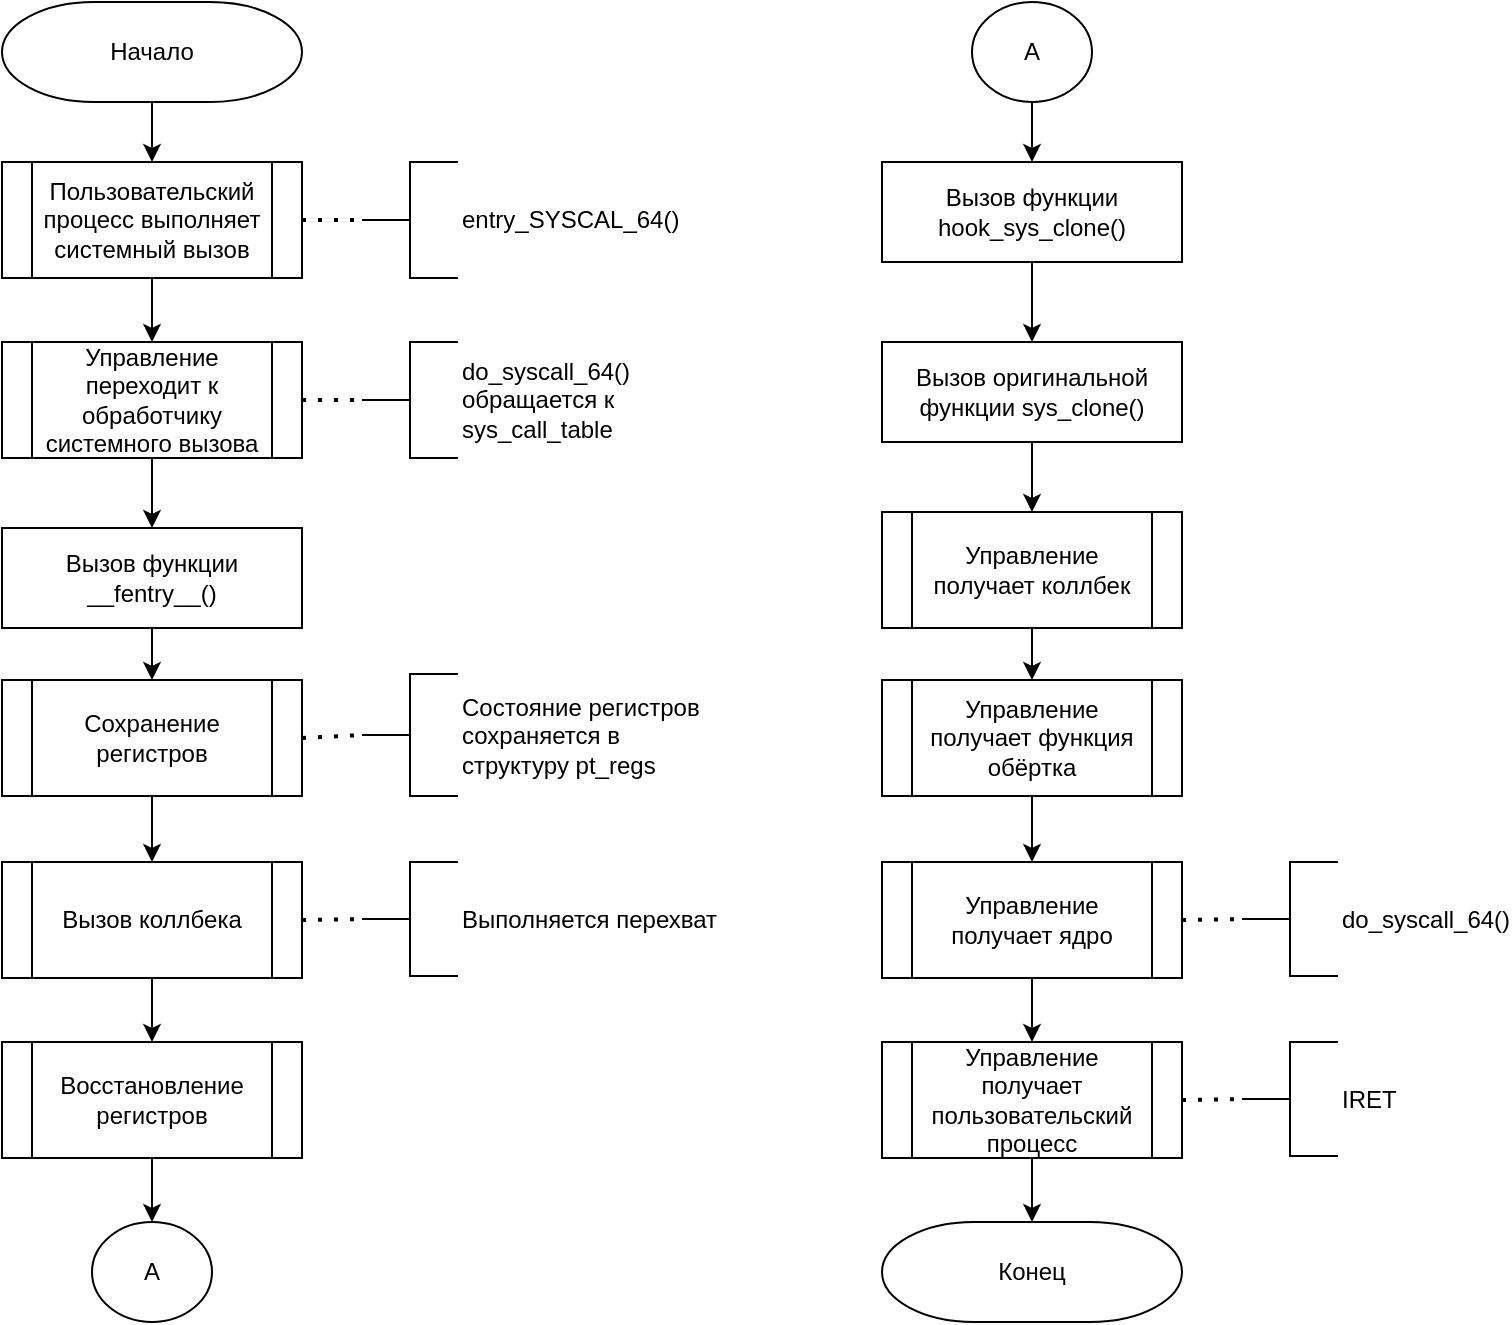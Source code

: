 <mxfile version="13.9.9" type="device"><diagram id="XN_bnA_cdbdg3OwsIDdU" name="Page-1"><mxGraphModel dx="782" dy="497" grid="1" gridSize="10" guides="1" tooltips="1" connect="1" arrows="1" fold="1" page="1" pageScale="1" pageWidth="850" pageHeight="1100" math="0" shadow="0"><root><mxCell id="0"/><mxCell id="1" parent="0"/><mxCell id="Hvl8VktLfkNslC70__kW-2" value="Начало" style="strokeWidth=1;html=1;shape=mxgraph.flowchart.terminator;whiteSpace=wrap;" parent="1" vertex="1"><mxGeometry x="120" y="80" width="150" height="50" as="geometry"/></mxCell><mxCell id="Hvl8VktLfkNslC70__kW-5" value="Вызов функции __fentry__()" style="rounded=0;whiteSpace=wrap;html=1;" parent="1" vertex="1"><mxGeometry x="120" y="343" width="150" height="50" as="geometry"/></mxCell><mxCell id="Hvl8VktLfkNslC70__kW-8" value="&lt;div&gt;Вызов функции hook_sys_clone()&lt;br&gt;&lt;/div&gt;" style="rounded=0;whiteSpace=wrap;html=1;" parent="1" vertex="1"><mxGeometry x="560" y="160" width="150" height="50" as="geometry"/></mxCell><mxCell id="Hvl8VktLfkNslC70__kW-9" value="Вызов оригинальной функции sys_clone()" style="rounded=0;whiteSpace=wrap;html=1;" parent="1" vertex="1"><mxGeometry x="560" y="250" width="150" height="50" as="geometry"/></mxCell><mxCell id="Hvl8VktLfkNslC70__kW-14" value="Конец" style="strokeWidth=1;html=1;shape=mxgraph.flowchart.terminator;whiteSpace=wrap;" parent="1" vertex="1"><mxGeometry x="560" y="690" width="150" height="50" as="geometry"/></mxCell><mxCell id="Hvl8VktLfkNslC70__kW-15" value="" style="endArrow=classic;html=1;rounded=0;exitX=0.5;exitY=1;exitDx=0;exitDy=0;exitPerimeter=0;entryX=0.5;entryY=0;entryDx=0;entryDy=0;" parent="1" source="Hvl8VktLfkNslC70__kW-2" edge="1"><mxGeometry width="50" height="50" relative="1" as="geometry"><mxPoint x="400" y="320" as="sourcePoint"/><mxPoint x="195" y="160" as="targetPoint"/></mxGeometry></mxCell><mxCell id="Hvl8VktLfkNslC70__kW-16" value="" style="endArrow=classic;html=1;rounded=0;exitX=0.5;exitY=1;exitDx=0;exitDy=0;" parent="1" source="Hvl8VktLfkNslC70__kW-58" edge="1"><mxGeometry width="50" height="50" relative="1" as="geometry"><mxPoint x="185" y="243" as="sourcePoint"/><mxPoint x="195" y="250" as="targetPoint"/></mxGeometry></mxCell><mxCell id="Hvl8VktLfkNslC70__kW-25" value="" style="endArrow=classic;html=1;rounded=0;exitX=0.5;exitY=1;exitDx=0;exitDy=0;entryX=0.5;entryY=0;entryDx=0;entryDy=0;" parent="1" source="Hvl8VktLfkNslC70__kW-8" target="Hvl8VktLfkNslC70__kW-9" edge="1"><mxGeometry width="50" height="50" relative="1" as="geometry"><mxPoint x="625" y="233" as="sourcePoint"/><mxPoint x="520" y="453" as="targetPoint"/></mxGeometry></mxCell><mxCell id="Hvl8VktLfkNslC70__kW-33" value="А" style="strokeWidth=1;html=1;shape=mxgraph.flowchart.start_2;whiteSpace=wrap;" parent="1" vertex="1"><mxGeometry x="165" y="690" width="60" height="50" as="geometry"/></mxCell><mxCell id="Hvl8VktLfkNslC70__kW-34" value="А" style="strokeWidth=1;html=1;shape=mxgraph.flowchart.start_2;whiteSpace=wrap;" parent="1" vertex="1"><mxGeometry x="605" y="80" width="60" height="50" as="geometry"/></mxCell><mxCell id="Hvl8VktLfkNslC70__kW-35" value="" style="endArrow=classic;html=1;rounded=0;exitX=0.5;exitY=1;exitDx=0;exitDy=0;exitPerimeter=0;entryX=0.5;entryY=0;entryDx=0;entryDy=0;" parent="1" source="Hvl8VktLfkNslC70__kW-34" target="Hvl8VktLfkNslC70__kW-8" edge="1"><mxGeometry width="50" height="50" relative="1" as="geometry"><mxPoint x="480" y="430" as="sourcePoint"/><mxPoint x="530" y="380" as="targetPoint"/></mxGeometry></mxCell><mxCell id="Hvl8VktLfkNslC70__kW-36" value="" style="endArrow=classic;html=1;rounded=0;exitX=0.5;exitY=1;exitDx=0;exitDy=0;entryX=0.5;entryY=0;entryDx=0;entryDy=0;entryPerimeter=0;" parent="1" source="Hvl8VktLfkNslC70__kW-61" target="Hvl8VktLfkNslC70__kW-33" edge="1"><mxGeometry width="50" height="50" relative="1" as="geometry"><mxPoint x="185" y="643" as="sourcePoint"/><mxPoint x="440" y="423" as="targetPoint"/></mxGeometry></mxCell><mxCell id="Hvl8VktLfkNslC70__kW-37" value="" style="endArrow=none;dashed=1;html=1;dashPattern=1 3;strokeWidth=2;rounded=0;exitX=1;exitY=0.5;exitDx=0;exitDy=0;entryX=0;entryY=0.5;entryDx=0;entryDy=0;entryPerimeter=0;" parent="1" source="Hvl8VktLfkNslC70__kW-58" target="Hvl8VktLfkNslC70__kW-40" edge="1"><mxGeometry width="50" height="50" relative="1" as="geometry"><mxPoint x="260" y="218" as="sourcePoint"/><mxPoint x="290" y="218" as="targetPoint"/></mxGeometry></mxCell><mxCell id="Hvl8VktLfkNslC70__kW-40" value="entry_SYSCAL_64()" style="strokeWidth=1;html=1;shape=mxgraph.flowchart.annotation_2;align=left;labelPosition=right;pointerEvents=1;" parent="1" vertex="1"><mxGeometry x="300" y="160" width="48" height="58" as="geometry"/></mxCell><mxCell id="Hvl8VktLfkNslC70__kW-43" value="" style="endArrow=none;dashed=1;html=1;dashPattern=1 3;strokeWidth=2;rounded=0;exitX=1;exitY=0.5;exitDx=0;exitDy=0;entryX=0;entryY=0.5;entryDx=0;entryDy=0;entryPerimeter=0;" parent="1" source="Hvl8VktLfkNslC70__kW-57" target="Hvl8VktLfkNslC70__kW-44" edge="1"><mxGeometry width="50" height="50" relative="1" as="geometry"><mxPoint x="260" y="300" as="sourcePoint"/><mxPoint x="290" y="300" as="targetPoint"/></mxGeometry></mxCell><mxCell id="Hvl8VktLfkNslC70__kW-44" value="do_syscall_64() &lt;br&gt;обращается к &lt;br&gt;sys_call_table" style="strokeWidth=1;html=1;shape=mxgraph.flowchart.annotation_2;align=left;labelPosition=right;pointerEvents=1;" parent="1" vertex="1"><mxGeometry x="300" y="250" width="48" height="58" as="geometry"/></mxCell><mxCell id="Hvl8VktLfkNslC70__kW-47" value="" style="endArrow=none;dashed=1;html=1;dashPattern=1 3;strokeWidth=2;rounded=0;exitX=1;exitY=0.5;exitDx=0;exitDy=0;entryX=0;entryY=0.5;entryDx=0;entryDy=0;entryPerimeter=0;" parent="1" source="Hvl8VktLfkNslC70__kW-60" target="Hvl8VktLfkNslC70__kW-48" edge="1"><mxGeometry width="50" height="50" relative="1" as="geometry"><mxPoint x="260" y="458" as="sourcePoint"/><mxPoint x="290" y="458" as="targetPoint"/></mxGeometry></mxCell><mxCell id="Hvl8VktLfkNslC70__kW-48" value="Состояние регистров&lt;br&gt;сохраняется в &lt;br&gt;структуру pt_regs" style="strokeWidth=1;html=1;shape=mxgraph.flowchart.annotation_2;align=left;labelPosition=right;pointerEvents=1;" parent="1" vertex="1"><mxGeometry x="300" y="416" width="48" height="61" as="geometry"/></mxCell><mxCell id="Hvl8VktLfkNslC70__kW-50" value="" style="endArrow=none;dashed=1;html=1;dashPattern=1 3;strokeWidth=2;rounded=0;exitX=1;exitY=0.5;exitDx=0;exitDy=0;entryX=0;entryY=0.5;entryDx=0;entryDy=0;entryPerimeter=0;" parent="1" source="Hvl8VktLfkNslC70__kW-59" target="Hvl8VktLfkNslC70__kW-51" edge="1"><mxGeometry width="50" height="50" relative="1" as="geometry"><mxPoint x="260" y="540" as="sourcePoint"/><mxPoint x="290" y="540" as="targetPoint"/></mxGeometry></mxCell><mxCell id="Hvl8VktLfkNslC70__kW-51" value="Выполняется перехват" style="strokeWidth=1;html=1;shape=mxgraph.flowchart.annotation_2;align=left;labelPosition=right;pointerEvents=1;" parent="1" vertex="1"><mxGeometry x="300" y="510" width="48" height="57" as="geometry"/></mxCell><mxCell id="Hvl8VktLfkNslC70__kW-52" value="" style="endArrow=none;dashed=1;html=1;dashPattern=1 3;strokeWidth=2;rounded=0;exitX=1;exitY=0.5;exitDx=0;exitDy=0;entryX=0;entryY=0.5;entryDx=0;entryDy=0;entryPerimeter=0;" parent="1" source="Hvl8VktLfkNslC70__kW-70" target="Hvl8VktLfkNslC70__kW-53" edge="1"><mxGeometry width="50" height="50" relative="1" as="geometry"><mxPoint x="700" y="530" as="sourcePoint"/><mxPoint x="730" y="530" as="targetPoint"/></mxGeometry></mxCell><mxCell id="Hvl8VktLfkNslC70__kW-53" value="do_syscall_64()" style="strokeWidth=1;html=1;shape=mxgraph.flowchart.annotation_2;align=left;labelPosition=right;pointerEvents=1;" parent="1" vertex="1"><mxGeometry x="740" y="510" width="48" height="57" as="geometry"/></mxCell><mxCell id="Hvl8VktLfkNslC70__kW-54" value="" style="endArrow=none;dashed=1;html=1;dashPattern=1 3;strokeWidth=2;rounded=0;exitX=1;exitY=0.5;exitDx=0;exitDy=0;entryX=0;entryY=0.5;entryDx=0;entryDy=0;entryPerimeter=0;" parent="1" source="Hvl8VktLfkNslC70__kW-71" target="Hvl8VktLfkNslC70__kW-55" edge="1"><mxGeometry width="50" height="50" relative="1" as="geometry"><mxPoint x="700" y="610" as="sourcePoint"/><mxPoint x="730" y="610" as="targetPoint"/></mxGeometry></mxCell><mxCell id="Hvl8VktLfkNslC70__kW-55" value="IRET" style="strokeWidth=1;html=1;shape=mxgraph.flowchart.annotation_2;align=left;labelPosition=right;pointerEvents=1;" parent="1" vertex="1"><mxGeometry x="740" y="600" width="48" height="57" as="geometry"/></mxCell><mxCell id="Hvl8VktLfkNslC70__kW-57" value="&lt;div&gt;Управление переходит к обработчику системного вызова&lt;/div&gt;" style="shape=process;whiteSpace=wrap;html=1;backgroundOutline=1;rounded=0;" parent="1" vertex="1"><mxGeometry x="120" y="250" width="150" height="58" as="geometry"/></mxCell><mxCell id="Hvl8VktLfkNslC70__kW-58" value="Пользовательский процесс выполняет системный вызов" style="shape=process;whiteSpace=wrap;html=1;backgroundOutline=1;rounded=0;" parent="1" vertex="1"><mxGeometry x="120" y="160" width="150" height="58" as="geometry"/></mxCell><mxCell id="Hvl8VktLfkNslC70__kW-59" value="Вызов коллбека" style="shape=process;whiteSpace=wrap;html=1;backgroundOutline=1;rounded=0;" parent="1" vertex="1"><mxGeometry x="120" y="510" width="150" height="58" as="geometry"/></mxCell><mxCell id="Hvl8VktLfkNslC70__kW-60" value="Сохранение регистров" style="shape=process;whiteSpace=wrap;html=1;backgroundOutline=1;rounded=0;" parent="1" vertex="1"><mxGeometry x="120" y="419" width="150" height="58" as="geometry"/></mxCell><mxCell id="Hvl8VktLfkNslC70__kW-61" value="Восстановление регистров" style="shape=process;whiteSpace=wrap;html=1;backgroundOutline=1;rounded=0;" parent="1" vertex="1"><mxGeometry x="120" y="600" width="150" height="58" as="geometry"/></mxCell><mxCell id="Hvl8VktLfkNslC70__kW-63" value="" style="endArrow=classic;html=1;rounded=0;exitX=0.5;exitY=1;exitDx=0;exitDy=0;entryX=0.5;entryY=0;entryDx=0;entryDy=0;" parent="1" source="Hvl8VktLfkNslC70__kW-57" target="Hvl8VktLfkNslC70__kW-5" edge="1"><mxGeometry width="50" height="50" relative="1" as="geometry"><mxPoint x="450" y="420" as="sourcePoint"/><mxPoint x="500" y="370" as="targetPoint"/></mxGeometry></mxCell><mxCell id="Hvl8VktLfkNslC70__kW-64" value="" style="endArrow=classic;html=1;rounded=0;exitX=0.5;exitY=1;exitDx=0;exitDy=0;entryX=0.5;entryY=0;entryDx=0;entryDy=0;" parent="1" source="Hvl8VktLfkNslC70__kW-5" target="Hvl8VktLfkNslC70__kW-60" edge="1"><mxGeometry width="50" height="50" relative="1" as="geometry"><mxPoint x="450" y="420" as="sourcePoint"/><mxPoint x="500" y="370" as="targetPoint"/></mxGeometry></mxCell><mxCell id="Hvl8VktLfkNslC70__kW-65" value="" style="endArrow=classic;html=1;rounded=0;exitX=0.5;exitY=1;exitDx=0;exitDy=0;entryX=0.5;entryY=0;entryDx=0;entryDy=0;" parent="1" source="Hvl8VktLfkNslC70__kW-60" target="Hvl8VktLfkNslC70__kW-59" edge="1"><mxGeometry width="50" height="50" relative="1" as="geometry"><mxPoint x="450" y="420" as="sourcePoint"/><mxPoint x="500" y="370" as="targetPoint"/></mxGeometry></mxCell><mxCell id="Hvl8VktLfkNslC70__kW-66" value="" style="endArrow=classic;html=1;rounded=0;exitX=0.5;exitY=1;exitDx=0;exitDy=0;entryX=0.5;entryY=0;entryDx=0;entryDy=0;" parent="1" source="Hvl8VktLfkNslC70__kW-59" target="Hvl8VktLfkNslC70__kW-61" edge="1"><mxGeometry width="50" height="50" relative="1" as="geometry"><mxPoint x="450" y="420" as="sourcePoint"/><mxPoint x="500" y="370" as="targetPoint"/></mxGeometry></mxCell><mxCell id="Hvl8VktLfkNslC70__kW-67" value="Управление получает коллбек" style="shape=process;whiteSpace=wrap;html=1;backgroundOutline=1;rounded=0;" parent="1" vertex="1"><mxGeometry x="560" y="335" width="150" height="58" as="geometry"/></mxCell><mxCell id="Hvl8VktLfkNslC70__kW-69" value="Управление получает функция обёртка" style="shape=process;whiteSpace=wrap;html=1;backgroundOutline=1;rounded=0;" parent="1" vertex="1"><mxGeometry x="560" y="419" width="150" height="58" as="geometry"/></mxCell><mxCell id="Hvl8VktLfkNslC70__kW-70" value="Управление получает ядро" style="shape=process;whiteSpace=wrap;html=1;backgroundOutline=1;rounded=0;" parent="1" vertex="1"><mxGeometry x="560" y="510" width="150" height="58" as="geometry"/></mxCell><mxCell id="Hvl8VktLfkNslC70__kW-71" value="Управление получает пользовательский процесс" style="shape=process;whiteSpace=wrap;html=1;backgroundOutline=1;rounded=0;" parent="1" vertex="1"><mxGeometry x="560" y="600" width="150" height="58" as="geometry"/></mxCell><mxCell id="Hvl8VktLfkNslC70__kW-72" value="" style="endArrow=classic;html=1;rounded=0;exitX=0.5;exitY=1;exitDx=0;exitDy=0;entryX=0.5;entryY=0;entryDx=0;entryDy=0;" parent="1" source="Hvl8VktLfkNslC70__kW-9" target="Hvl8VktLfkNslC70__kW-67" edge="1"><mxGeometry width="50" height="50" relative="1" as="geometry"><mxPoint x="450" y="420" as="sourcePoint"/><mxPoint x="500" y="370" as="targetPoint"/></mxGeometry></mxCell><mxCell id="Hvl8VktLfkNslC70__kW-73" value="" style="endArrow=classic;html=1;rounded=0;exitX=0.5;exitY=1;exitDx=0;exitDy=0;entryX=0.5;entryY=0;entryDx=0;entryDy=0;" parent="1" source="Hvl8VktLfkNslC70__kW-67" target="Hvl8VktLfkNslC70__kW-69" edge="1"><mxGeometry width="50" height="50" relative="1" as="geometry"><mxPoint x="450" y="470" as="sourcePoint"/><mxPoint x="500" y="420" as="targetPoint"/></mxGeometry></mxCell><mxCell id="Hvl8VktLfkNslC70__kW-74" value="" style="endArrow=classic;html=1;rounded=0;exitX=0.5;exitY=1;exitDx=0;exitDy=0;entryX=0.5;entryY=0;entryDx=0;entryDy=0;" parent="1" source="Hvl8VktLfkNslC70__kW-69" target="Hvl8VktLfkNslC70__kW-70" edge="1"><mxGeometry width="50" height="50" relative="1" as="geometry"><mxPoint x="450" y="470" as="sourcePoint"/><mxPoint x="500" y="420" as="targetPoint"/></mxGeometry></mxCell><mxCell id="Hvl8VktLfkNslC70__kW-75" value="" style="endArrow=classic;html=1;rounded=0;exitX=0.5;exitY=1;exitDx=0;exitDy=0;entryX=0.5;entryY=0;entryDx=0;entryDy=0;" parent="1" source="Hvl8VktLfkNslC70__kW-70" target="Hvl8VktLfkNslC70__kW-71" edge="1"><mxGeometry width="50" height="50" relative="1" as="geometry"><mxPoint x="450" y="470" as="sourcePoint"/><mxPoint x="500" y="420" as="targetPoint"/></mxGeometry></mxCell><mxCell id="Hvl8VktLfkNslC70__kW-76" value="" style="endArrow=classic;html=1;rounded=0;exitX=0.5;exitY=1;exitDx=0;exitDy=0;entryX=0.5;entryY=0;entryDx=0;entryDy=0;entryPerimeter=0;" parent="1" source="Hvl8VktLfkNslC70__kW-71" target="Hvl8VktLfkNslC70__kW-14" edge="1"><mxGeometry width="50" height="50" relative="1" as="geometry"><mxPoint x="450" y="470" as="sourcePoint"/><mxPoint x="500" y="420" as="targetPoint"/></mxGeometry></mxCell></root></mxGraphModel></diagram></mxfile>